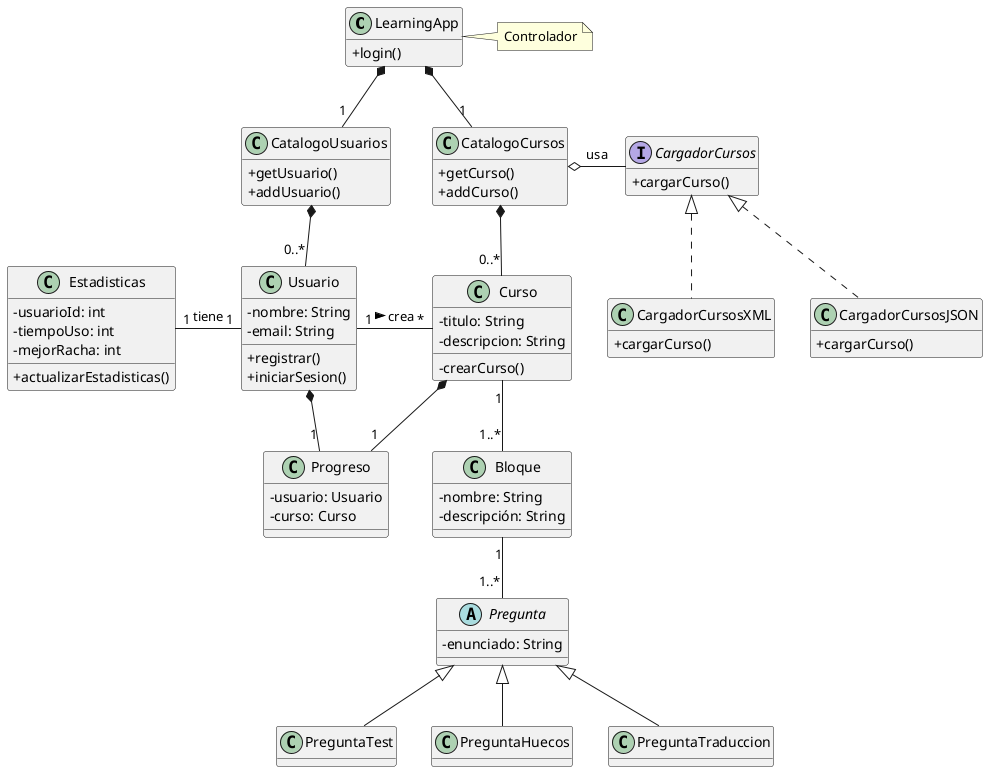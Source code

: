 @startuml LearningApp

skinparam defaultFontName Helvetica
skinparam nodePadding 200
skinparam classAttributeIconSize 0

class LearningApp {
    + login()
}

class Usuario {
    - nombre: String
    - email: String
    + registrar()
    + iniciarSesion()
}

class Curso {
    - titulo: String
    - descripcion: String
    - crearCurso()
}

class CatalogoUsuarios {
    + getUsuario()
    + addUsuario()
}

class CatalogoCursos {
    + getCurso()
    + addCurso()
}

class Estadisticas {
    - usuarioId: int
    - tiempoUso: int
    - mejorRacha: int
    + actualizarEstadisticas()
}

class Progreso {
    - usuario: Usuario
    - curso: Curso
}

interface CargadorCursos {
    + cargarCurso()
}

class CargadorCursosJSON implements CargadorCursos {
    + cargarCurso()
}

class CargadorCursosXML implements CargadorCursos {
    + cargarCurso()
}

class Bloque {
    - nombre: String
    - descripción: String
}

abstract class Pregunta {
    - enunciado: String
}

class PreguntaTest {

}

class PreguntaHuecos {
    
}

class PreguntaTraduccion {
    
}

note right of LearningApp : Controlador

hide LearningApp attributes
hide CatalogoUsuarios attributes
hide CatalogoCursos attributes
hide CargadorCursos attributes
hide CargadorCursosXML attributes
hide CargadorCursosJSON attributes

hide PreguntaTest attributes
hide PreguntaHuecos attributes
hide PreguntaTraduccion attributes


LearningApp *-- "1" CatalogoCursos
LearningApp *-- "1" CatalogoUsuarios

Usuario *-down- "1" Progreso
Curso *-- "1" Progreso

CatalogoUsuarios *-- "0..*" Usuario
CatalogoCursos *-- "0..*" Curso

Usuario "1" -right- "*" Curso : crea >
Usuario "1" -left- "1" Estadisticas : tiene

CatalogoCursos o-right- CargadorCursos : usa

Curso "1" -down- "1..*" Bloque

Bloque "1" -- "1..*" Pregunta

Pregunta <|-- PreguntaTest
Pregunta <|-- PreguntaHuecos
Pregunta <|-- PreguntaTraduccion

@enduml